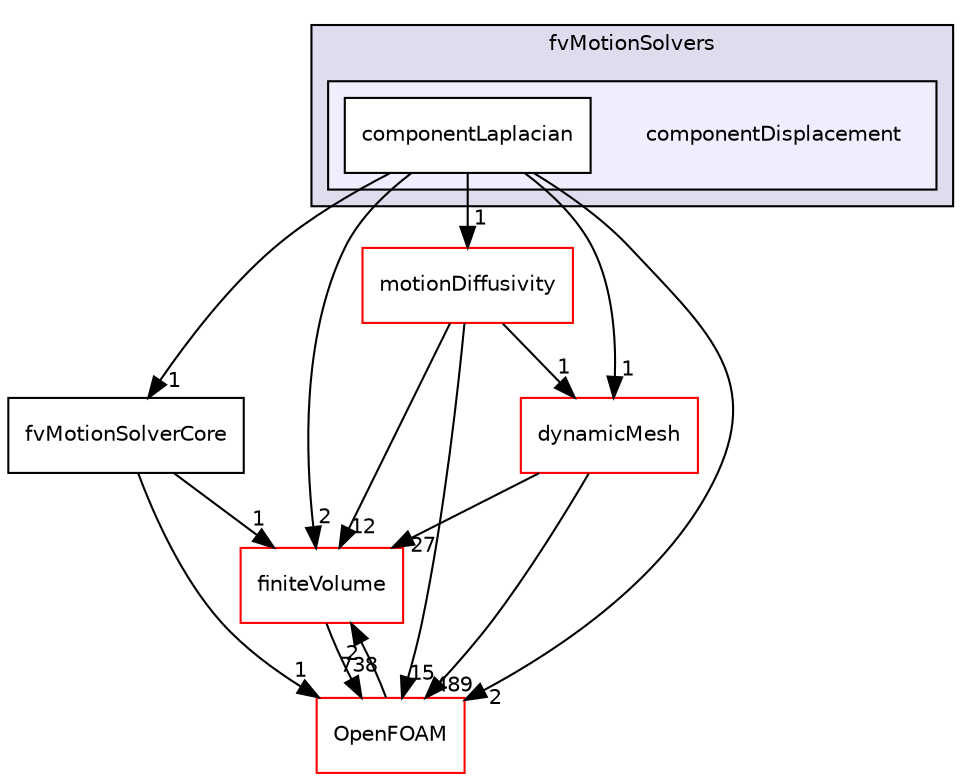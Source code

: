 digraph "src/fvMotionSolver/fvMotionSolvers/componentDisplacement" {
  bgcolor=transparent;
  compound=true
  node [ fontsize="10", fontname="Helvetica"];
  edge [ labelfontsize="10", labelfontname="Helvetica"];
  subgraph clusterdir_a38e3b643eae30d7add43af99171ff5d {
    graph [ bgcolor="#ddddee", pencolor="black", label="fvMotionSolvers" fontname="Helvetica", fontsize="10", URL="dir_a38e3b643eae30d7add43af99171ff5d.html"]
  subgraph clusterdir_419c302b56cb98fa2a28413429e38654 {
    graph [ bgcolor="#eeeeff", pencolor="black", label="" URL="dir_419c302b56cb98fa2a28413429e38654.html"];
    dir_419c302b56cb98fa2a28413429e38654 [shape=plaintext label="componentDisplacement"];
    dir_8f64ab7c3944bb82448f155e684f1e8b [shape=box label="componentLaplacian" color="black" fillcolor="white" style="filled" URL="dir_8f64ab7c3944bb82448f155e684f1e8b.html"];
  }
  }
  dir_9bd15774b555cf7259a6fa18f99fe99b [shape=box label="finiteVolume" color="red" URL="dir_9bd15774b555cf7259a6fa18f99fe99b.html"];
  dir_63742796c427c97a292c80f7db71da36 [shape=box label="dynamicMesh" color="red" URL="dir_63742796c427c97a292c80f7db71da36.html"];
  dir_7b20f18e0d7766bc859203c857d7b1a8 [shape=box label="fvMotionSolverCore" URL="dir_7b20f18e0d7766bc859203c857d7b1a8.html"];
  dir_c5473ff19b20e6ec4dfe5c310b3778a8 [shape=box label="OpenFOAM" color="red" URL="dir_c5473ff19b20e6ec4dfe5c310b3778a8.html"];
  dir_8ab94aa558c9b87721da8bbf3fb9229e [shape=box label="motionDiffusivity" color="red" URL="dir_8ab94aa558c9b87721da8bbf3fb9229e.html"];
  dir_9bd15774b555cf7259a6fa18f99fe99b->dir_c5473ff19b20e6ec4dfe5c310b3778a8 [headlabel="738", labeldistance=1.5 headhref="dir_000898_001898.html"];
  dir_63742796c427c97a292c80f7db71da36->dir_9bd15774b555cf7259a6fa18f99fe99b [headlabel="27", labeldistance=1.5 headhref="dir_000803_000898.html"];
  dir_63742796c427c97a292c80f7db71da36->dir_c5473ff19b20e6ec4dfe5c310b3778a8 [headlabel="489", labeldistance=1.5 headhref="dir_000803_001898.html"];
  dir_7b20f18e0d7766bc859203c857d7b1a8->dir_9bd15774b555cf7259a6fa18f99fe99b [headlabel="1", labeldistance=1.5 headhref="dir_001287_000898.html"];
  dir_7b20f18e0d7766bc859203c857d7b1a8->dir_c5473ff19b20e6ec4dfe5c310b3778a8 [headlabel="1", labeldistance=1.5 headhref="dir_001287_001898.html"];
  dir_c5473ff19b20e6ec4dfe5c310b3778a8->dir_9bd15774b555cf7259a6fa18f99fe99b [headlabel="2", labeldistance=1.5 headhref="dir_001898_000898.html"];
  dir_8ab94aa558c9b87721da8bbf3fb9229e->dir_9bd15774b555cf7259a6fa18f99fe99b [headlabel="12", labeldistance=1.5 headhref="dir_001294_000898.html"];
  dir_8ab94aa558c9b87721da8bbf3fb9229e->dir_63742796c427c97a292c80f7db71da36 [headlabel="1", labeldistance=1.5 headhref="dir_001294_000803.html"];
  dir_8ab94aa558c9b87721da8bbf3fb9229e->dir_c5473ff19b20e6ec4dfe5c310b3778a8 [headlabel="15", labeldistance=1.5 headhref="dir_001294_001898.html"];
  dir_8f64ab7c3944bb82448f155e684f1e8b->dir_9bd15774b555cf7259a6fa18f99fe99b [headlabel="2", labeldistance=1.5 headhref="dir_001279_000898.html"];
  dir_8f64ab7c3944bb82448f155e684f1e8b->dir_63742796c427c97a292c80f7db71da36 [headlabel="1", labeldistance=1.5 headhref="dir_001279_000803.html"];
  dir_8f64ab7c3944bb82448f155e684f1e8b->dir_7b20f18e0d7766bc859203c857d7b1a8 [headlabel="1", labeldistance=1.5 headhref="dir_001279_001287.html"];
  dir_8f64ab7c3944bb82448f155e684f1e8b->dir_c5473ff19b20e6ec4dfe5c310b3778a8 [headlabel="2", labeldistance=1.5 headhref="dir_001279_001898.html"];
  dir_8f64ab7c3944bb82448f155e684f1e8b->dir_8ab94aa558c9b87721da8bbf3fb9229e [headlabel="1", labeldistance=1.5 headhref="dir_001279_001294.html"];
}
